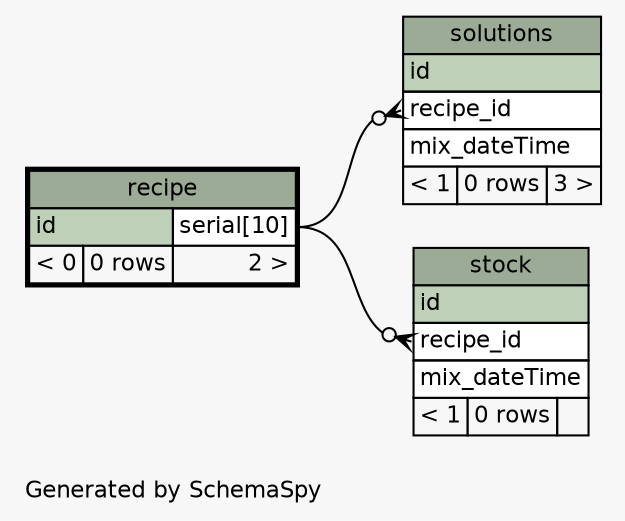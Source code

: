 // dot 2.32.0 on Windows 7 6.1
// SchemaSpy rev 590
digraph "oneDegreeRelationshipsDiagram" {
  graph [
    rankdir="RL"
    bgcolor="#f7f7f7"
    label="\nGenerated by SchemaSpy"
    labeljust="l"
    nodesep="0.18"
    ranksep="0.46"
    fontname="Helvetica"
    fontsize="11"
  ];
  node [
    fontname="Helvetica"
    fontsize="11"
    shape="plaintext"
  ];
  edge [
    arrowsize="0.8"
  ];
  "solutions":"recipe_id":w -> "recipe":"id.type":e [arrowhead=none dir=back arrowtail=crowodot];
  "stock":"recipe_id":w -> "recipe":"id.type":e [arrowhead=none dir=back arrowtail=crowodot];
  "recipe" [
    label=<
    <TABLE BORDER="2" CELLBORDER="1" CELLSPACING="0" BGCOLOR="#ffffff">
      <TR><TD COLSPAN="3" BGCOLOR="#9bab96" ALIGN="CENTER">recipe</TD></TR>
      <TR><TD PORT="id" COLSPAN="2" BGCOLOR="#bed1b8" ALIGN="LEFT">id</TD><TD PORT="id.type" ALIGN="LEFT">serial[10]</TD></TR>
      <TR><TD ALIGN="LEFT" BGCOLOR="#f7f7f7">&lt; 0</TD><TD ALIGN="RIGHT" BGCOLOR="#f7f7f7">0 rows</TD><TD ALIGN="RIGHT" BGCOLOR="#f7f7f7">2 &gt;</TD></TR>
    </TABLE>>
    URL="recipe.html"
    tooltip="recipe"
  ];
  "solutions" [
    label=<
    <TABLE BORDER="0" CELLBORDER="1" CELLSPACING="0" BGCOLOR="#ffffff">
      <TR><TD COLSPAN="3" BGCOLOR="#9bab96" ALIGN="CENTER">solutions</TD></TR>
      <TR><TD PORT="id" COLSPAN="3" BGCOLOR="#bed1b8" ALIGN="LEFT">id</TD></TR>
      <TR><TD PORT="recipe_id" COLSPAN="3" ALIGN="LEFT">recipe_id</TD></TR>
      <TR><TD PORT="mix_dateTime" COLSPAN="3" ALIGN="LEFT">mix_dateTime</TD></TR>
      <TR><TD ALIGN="LEFT" BGCOLOR="#f7f7f7">&lt; 1</TD><TD ALIGN="RIGHT" BGCOLOR="#f7f7f7">0 rows</TD><TD ALIGN="RIGHT" BGCOLOR="#f7f7f7">3 &gt;</TD></TR>
    </TABLE>>
    URL="solutions.html"
    tooltip="solutions"
  ];
  "stock" [
    label=<
    <TABLE BORDER="0" CELLBORDER="1" CELLSPACING="0" BGCOLOR="#ffffff">
      <TR><TD COLSPAN="3" BGCOLOR="#9bab96" ALIGN="CENTER">stock</TD></TR>
      <TR><TD PORT="id" COLSPAN="3" BGCOLOR="#bed1b8" ALIGN="LEFT">id</TD></TR>
      <TR><TD PORT="recipe_id" COLSPAN="3" ALIGN="LEFT">recipe_id</TD></TR>
      <TR><TD PORT="mix_dateTime" COLSPAN="3" ALIGN="LEFT">mix_dateTime</TD></TR>
      <TR><TD ALIGN="LEFT" BGCOLOR="#f7f7f7">&lt; 1</TD><TD ALIGN="RIGHT" BGCOLOR="#f7f7f7">0 rows</TD><TD ALIGN="RIGHT" BGCOLOR="#f7f7f7">  </TD></TR>
    </TABLE>>
    URL="stock.html"
    tooltip="stock"
  ];
}
